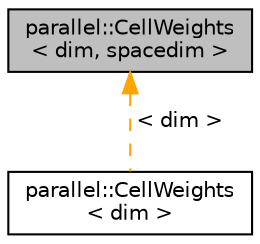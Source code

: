 digraph "parallel::CellWeights&lt; dim, spacedim &gt;"
{
 // LATEX_PDF_SIZE
  edge [fontname="Helvetica",fontsize="10",labelfontname="Helvetica",labelfontsize="10"];
  node [fontname="Helvetica",fontsize="10",shape=record];
  Node1 [label="parallel::CellWeights\l\< dim, spacedim \>",height=0.2,width=0.4,color="black", fillcolor="grey75", style="filled", fontcolor="black",tooltip=" "];
  Node1 -> Node2 [dir="back",color="orange",fontsize="10",style="dashed",label=" \< dim \>" ,fontname="Helvetica"];
  Node2 [label="parallel::CellWeights\l\< dim \>",height=0.2,width=0.4,color="black", fillcolor="white", style="filled",URL="$classparallel_1_1CellWeights.html",tooltip=" "];
}
